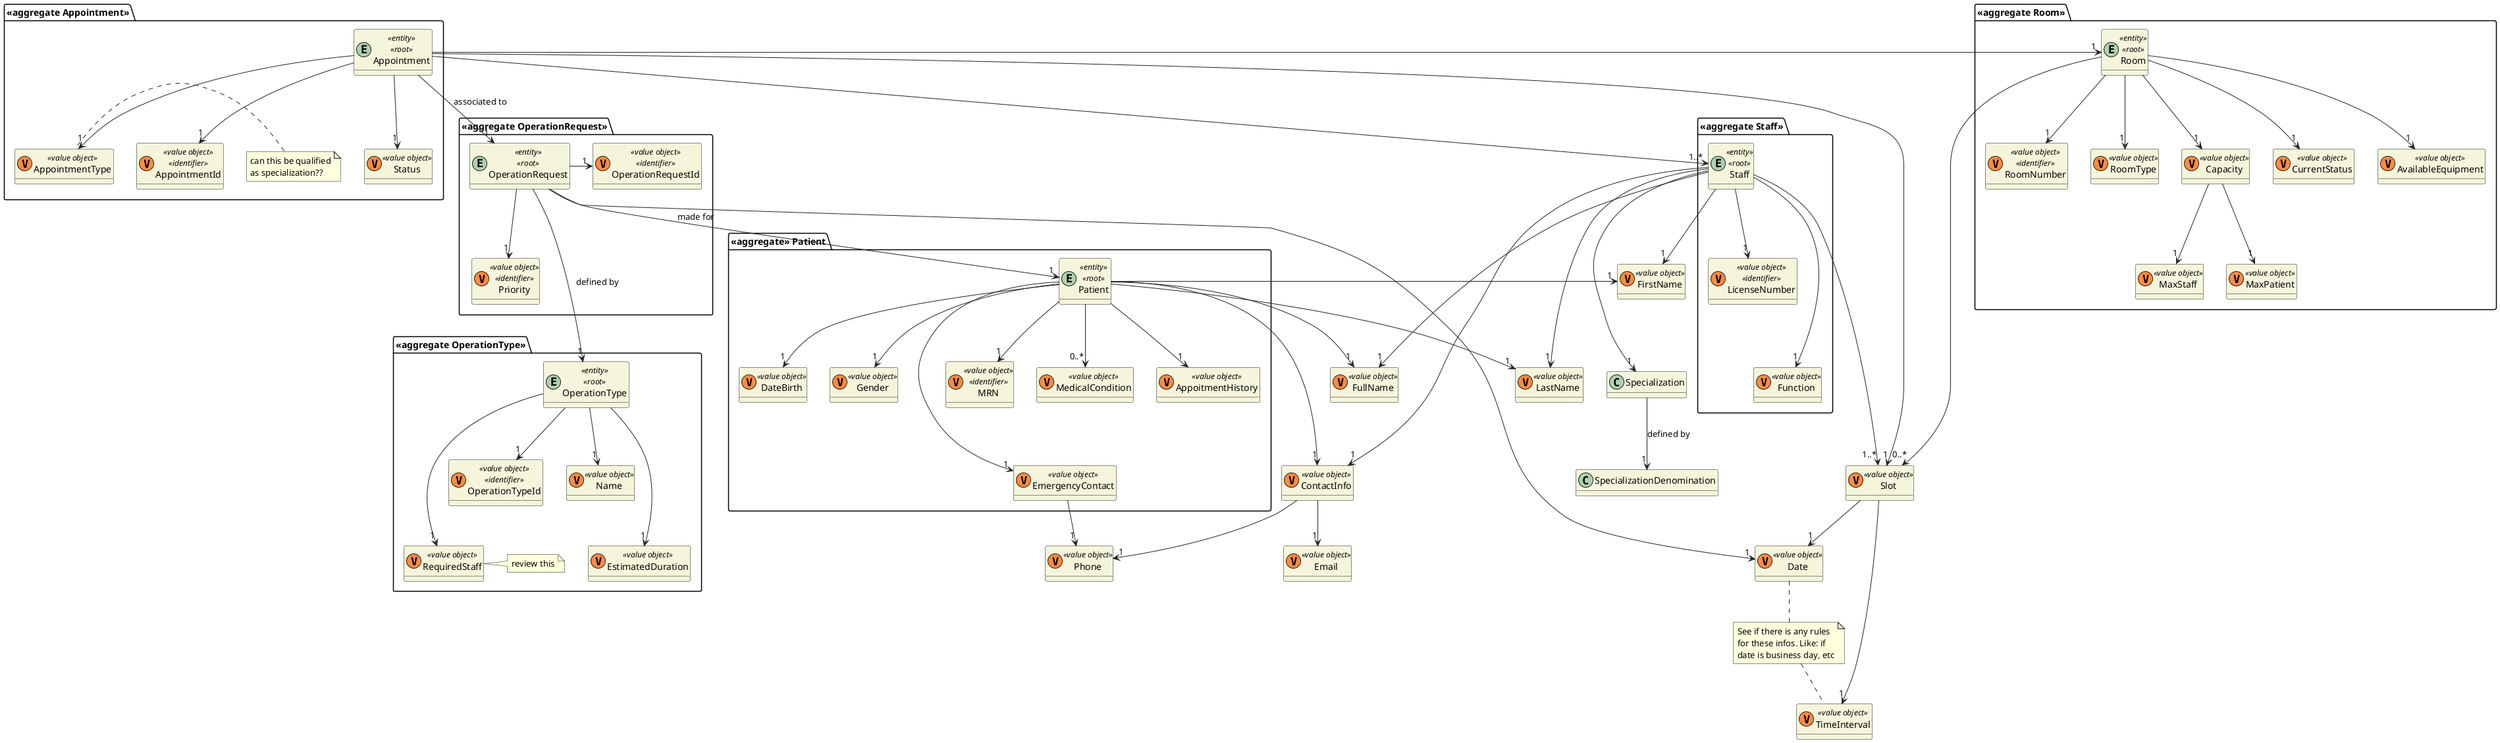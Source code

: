 @startuml
skinparam classAttributeIconSize 0
hide empty attributes
skinparam classBackgroundColor beige
skinparam ArrowColor #222222


class FirstName <<(V,#FF8B40)value object>> {}
class LastName <<(V,#FF8B40)value object>> {}
class FullName <<(V,#FF8B40)value object>> {}
class ContactInfo <<(V,#FF8B40)value object>> {}
class Phone <<(V,#FF8B40)value object>> {}
class Email <<(V,#FF8B40)value object>> {}
class Slot <<(V,#FF8B40)value object>> {}
class Date <<(V,#FF8B40)value object>> {}
class TimeInterval <<(V,#FF8B40)value object>> {}
note "See if there is any rules\nfor these infos. Like: if \ndate is business day, etc" as N2
Date .. N2
N2 .. TimeInterval

package "<<aggregate>> Patient" {
    entity Patient <<entity>> <<root>> {}
    class DateBirth <<(V,#FF8B40)value object>> {}
    class Gender <<(V,#FF8B40)value object>> {}

    class EmergencyContact <<(V,#FF8B40)value object>> {}
    class MRN <<(V,#FF8B40)value object>> <<identifier>> {}
    class MedicalCondition <<(V,#FF8B40)value object>> {}
    class AppoitmentHistory <<(V,#FF8B40)value object>> {}
}

package "<<aggregate Staff>>" {
    entity Staff <<entity>><<root>>{}
    class LicenseNumber <<(V,#FF8B40)value object>> <<identifier>> {}
    class Function <<(V,#FF8B40)value object>>  {}
}


package "<<aggregate OperationRequest>>"{
    entity OperationRequest <<entity>> <<root>> {}
    class OperationRequestId <<(V,#FF8B40)value object>> <<identifier>> {}
    class Priority <<(V,#FF8B40)value object>> <<identifier>> {}
}

package "<<aggregate OperationType>>"{
    entity OperationType <<entity>> <<root>> {}
    class OperationTypeId <<(V,#FF8B40)value object>> <<identifier>> {}
    class Name <<(V,#FF8B40)value object>>  {}
    class RequiredStaff <<(V,#FF8B40)value object>>  {}
    note left: review this
    class EstimatedDuration <<(V,#FF8B40)value object>>  {}
}

package "<<aggregate Appointment>>"{
    entity Appointment <<entity>> <<root>> {}
    class AppointmentId <<(V,#FF8B40)value object>> <<identifier>> {}
    class Status <<(V,#FF8B40)value object>>  {}
    class AppointmentType <<(V,#FF8B40)value object>>  {}
    note left: can this be qualified\nas specialization??
}

package "<<aggregate Room>>"{
    entity Room <<entity>> <<root>> {}
    class RoomNumber <<(V,#FF8B40)value object>> <<identifier>> {}
    class RoomType <<(V,#FF8B40)value object>>  {}
    class Capacity <<(V,#FF8B40)value object>>  {}
    class MaxStaff <<(V,#FF8B40)value object>>  {}
    class MaxPatient <<(V,#FF8B40)value object>>  {}
    class CurrentStatus <<(V,#FF8B40)value object>>  {}
    class AvailableEquipment <<(V,#FF8B40)value object>>  {}
}

Room --> "1" RoomNumber
Room --> "1" RoomType
Room --> "1" Capacity
Capacity --> "1" MaxStaff
Capacity --> "1" MaxPatient
Room --> "1" CurrentStatus
Room --> "1" AvailableEquipment
Room --> "0..*" Slot

Appointment -> "1" Room

OperationType --> "1" OperationTypeId
OperationType --> "1" Name
OperationType ---> "1" RequiredStaff
OperationType ---> "1" EstimatedDuration

OperationRequest -> "1" OperationRequestId
OperationRequest --> "1" Priority
OperationRequest --> "1" Patient : made for
OperationRequest ---> "1" OperationType : defined by
OperationRequest --> "1" Date

Appointment --> "1" OperationRequest : associated to
Appointment --> "1" Slot
Appointment --> "1" AppointmentId
Appointment --> "1" Status
Appointment --> "1" AppointmentType
Appointment --> "1..*" Staff


Patient -> "1" FirstName
Patient --> "1" LastName
Patient --> "1" FullName
Patient --> "1" DateBirth
Patient --> "1" Gender
Patient ---> "1" ContactInfo
Patient ---> "1" EmergencyContact
Patient --> "1" MRN
Patient --> "0..*" MedicalCondition
Patient --> "1" AppoitmentHistory
ContactInfo --> "1" Email
ContactInfo --> "1" Phone
EmergencyContact --> "1" Phone


Staff --> "1" FirstName
Staff --> "1" LastName
Staff --> "1" FullName
Staff ---> "1" Function
Staff ---> "1" ContactInfo
Staff --> "1" LicenseNumber
Staff ----> "1..*" Slot
Staff ---> "1" Specialization

Specialization --> "1" SpecializationDenomination : defined by
Slot --> "1" Date
Slot --> "1" TimeInterval

@enduml